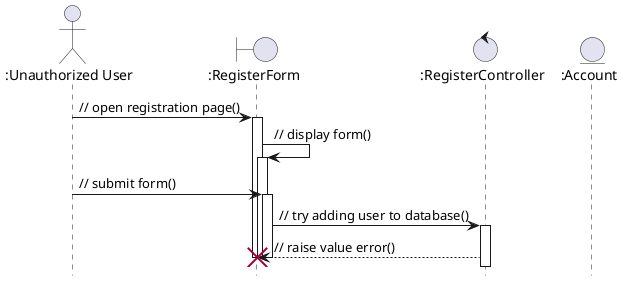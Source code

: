 @startuml
hide footbox
autoactivate on
actor ":Unauthorized User" as usr
boundary ":RegisterForm" as form
control ":RegisterController" as ctl
entity ":Account" as acc

usr -> form: // open registration page()
form -> form: // display form()
usr -> form: // submit form()
form -> ctl: // try adding user to database()
form <-- ctl !!: // raise value error()
deactivate form
deactivate form
@enduml
